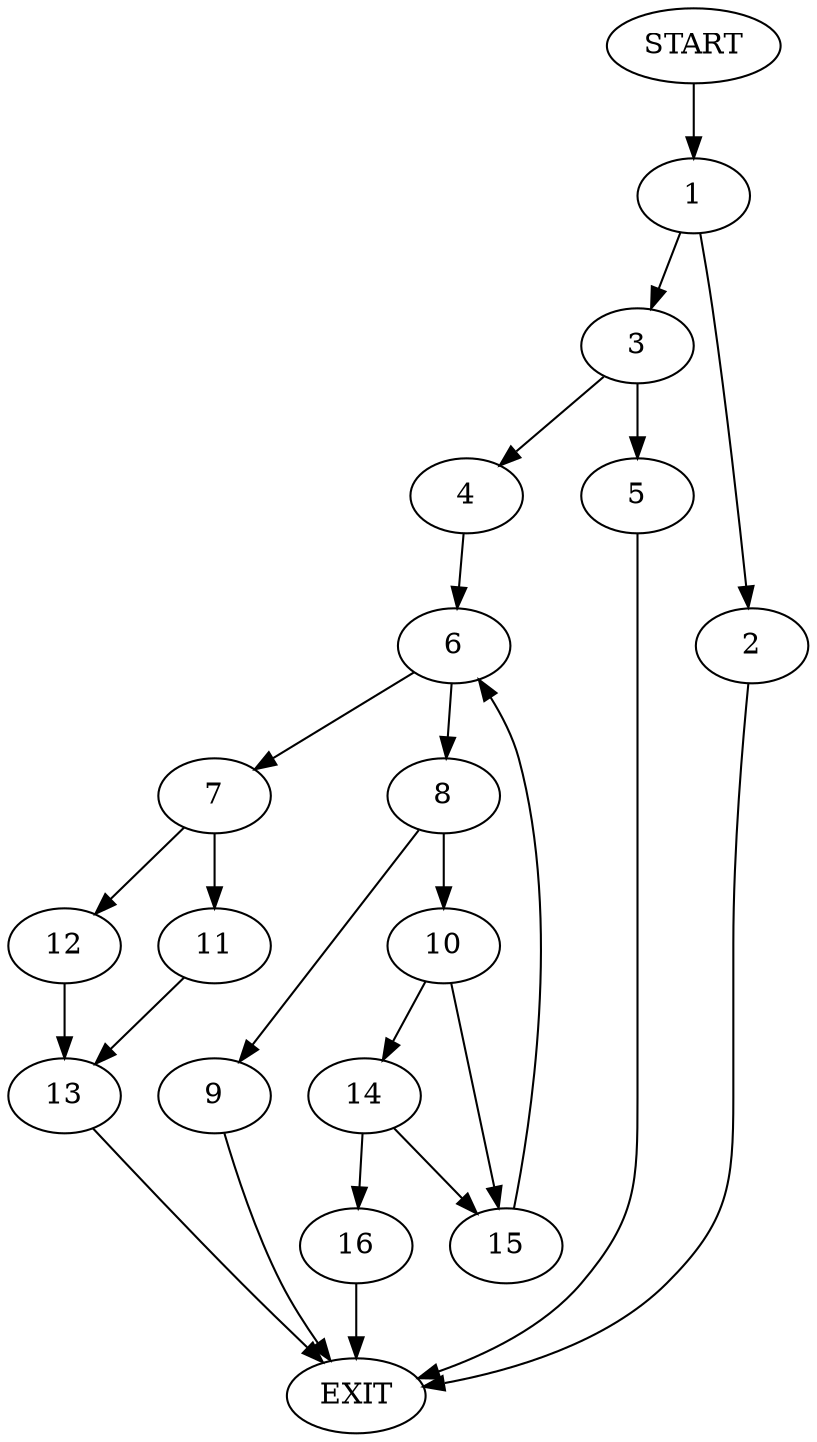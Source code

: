 digraph {
0 [label="START"]
17 [label="EXIT"]
0 -> 1
1 -> 2
1 -> 3
3 -> 4
3 -> 5
2 -> 17
5 -> 17
4 -> 6
6 -> 7
6 -> 8
8 -> 9
8 -> 10
7 -> 11
7 -> 12
11 -> 13
12 -> 13
13 -> 17
10 -> 14
10 -> 15
9 -> 17
14 -> 16
14 -> 15
15 -> 6
16 -> 17
}
